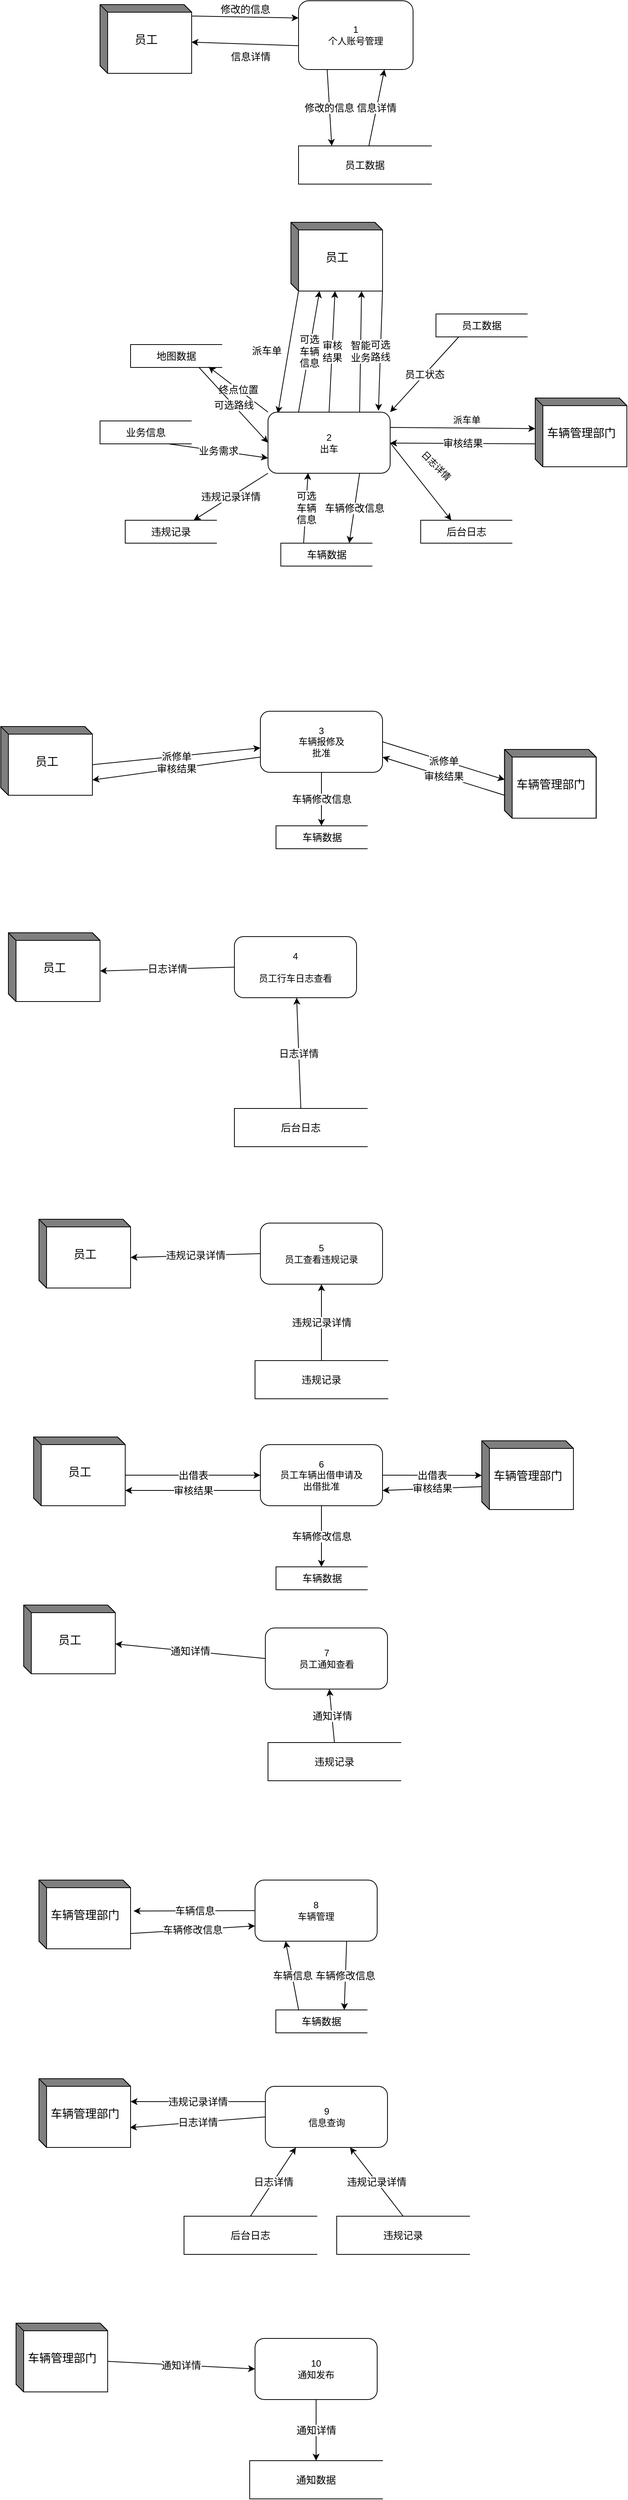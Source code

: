 <mxfile version="15.7.3" type="device"><diagram id="BDQ7U3q2l016TG8IhcM-" name="第 1 页"><mxGraphModel dx="1102" dy="865" grid="1" gridSize="10" guides="1" tooltips="1" connect="1" arrows="1" fold="1" page="1" pageScale="1" pageWidth="827" pageHeight="1169" math="0" shadow="0"><root><mxCell id="0"/><mxCell id="1" parent="0"/><mxCell id="RU7V8b3hVzGG7us6cR9q-1" style="rounded=0;orthogonalLoop=1;jettySize=auto;html=1;exitX=0.04;exitY=0.656;exitDx=0;exitDy=0;exitPerimeter=0;entryX=0.996;entryY=0.677;entryDx=0;entryDy=0;entryPerimeter=0;" parent="1" source="RU7V8b3hVzGG7us6cR9q-6" edge="1"><mxGeometry relative="1" as="geometry"><mxPoint x="499.68" y="314.16" as="targetPoint"/></mxGeometry></mxCell><mxCell id="RU7V8b3hVzGG7us6cR9q-2" value="&lt;font style=&quot;font-size: 13px&quot;&gt;信息详情&lt;/font&gt;" style="edgeLabel;html=1;align=center;verticalAlign=middle;resizable=0;points=[];" parent="RU7V8b3hVzGG7us6cR9q-1" vertex="1" connectable="0"><mxGeometry x="-0.608" y="1" relative="1" as="geometry"><mxPoint x="-41" y="14" as="offset"/></mxGeometry></mxCell><mxCell id="RU7V8b3hVzGG7us6cR9q-5" value="修改的信息" style="edgeStyle=none;rounded=0;orthogonalLoop=1;jettySize=auto;html=1;exitX=0.25;exitY=1;exitDx=0;exitDy=0;fontSize=13;entryX=0;entryY=0.75;entryDx=0;entryDy=0;" parent="1" source="RU7V8b3hVzGG7us6cR9q-6" target="RU7V8b3hVzGG7us6cR9q-66" edge="1"><mxGeometry relative="1" as="geometry"><mxPoint x="800" y="410" as="targetPoint"/></mxGeometry></mxCell><mxCell id="RU7V8b3hVzGG7us6cR9q-6" value="1&lt;br&gt;个人账号管理" style="rounded=1;whiteSpace=wrap;html=1;" parent="1" vertex="1"><mxGeometry x="640" y="260" width="150" height="90" as="geometry"/></mxCell><mxCell id="RU7V8b3hVzGG7us6cR9q-7" value="" style="endArrow=classic;html=1;entryX=0;entryY=0.25;entryDx=0;entryDy=0;exitX=1;exitY=0.25;exitDx=0;exitDy=0;" parent="1" target="RU7V8b3hVzGG7us6cR9q-6" edge="1"><mxGeometry width="50" height="50" relative="1" as="geometry"><mxPoint x="500" y="280" as="sourcePoint"/><mxPoint x="640" y="290" as="targetPoint"/></mxGeometry></mxCell><mxCell id="RU7V8b3hVzGG7us6cR9q-8" value="&lt;span style=&quot;font-size: 13px&quot;&gt;修改的信息&lt;/span&gt;" style="edgeLabel;html=1;align=center;verticalAlign=middle;resizable=0;points=[];" parent="RU7V8b3hVzGG7us6cR9q-7" vertex="1" connectable="0"><mxGeometry x="-0.332" y="-3" relative="1" as="geometry"><mxPoint x="23" y="-13" as="offset"/></mxGeometry></mxCell><mxCell id="RU7V8b3hVzGG7us6cR9q-12" value="信息详情" style="endArrow=classic;html=1;fontSize=13;entryX=0.75;entryY=1;entryDx=0;entryDy=0;" parent="1" source="RU7V8b3hVzGG7us6cR9q-66" target="RU7V8b3hVzGG7us6cR9q-6" edge="1"><mxGeometry width="50" height="50" relative="1" as="geometry"><mxPoint x="840" y="410" as="sourcePoint"/><mxPoint x="900" y="305" as="targetPoint"/></mxGeometry></mxCell><mxCell id="RU7V8b3hVzGG7us6cR9q-23" style="edgeStyle=none;rounded=0;orthogonalLoop=1;jettySize=auto;html=1;exitX=1;exitY=0.5;exitDx=0;exitDy=0;fontSize=13;entryX=0;entryY=0.665;entryDx=0;entryDy=0;entryPerimeter=0;" parent="1" source="RU7V8b3hVzGG7us6cR9q-27" target="RU7V8b3hVzGG7us6cR9q-71" edge="1"><mxGeometry relative="1" as="geometry"><mxPoint x="800.32" y="928.51" as="targetPoint"/></mxGeometry></mxCell><mxCell id="RU7V8b3hVzGG7us6cR9q-24" style="edgeStyle=none;rounded=0;orthogonalLoop=1;jettySize=auto;html=1;fontSize=13;entryX=0.081;entryY=0.019;entryDx=0;entryDy=0;exitX=0;exitY=0;exitDx=10;exitDy=90;exitPerimeter=0;entryPerimeter=0;" parent="1" source="ORQYiXSW5nhRqHViAy2P-2" target="RU7V8b3hVzGG7us6cR9q-27" edge="1"><mxGeometry relative="1" as="geometry"><mxPoint x="633" y="630" as="sourcePoint"/></mxGeometry></mxCell><mxCell id="RU7V8b3hVzGG7us6cR9q-25" value="派车单" style="edgeLabel;html=1;align=center;verticalAlign=middle;resizable=0;points=[];fontSize=13;rotation=0;" parent="RU7V8b3hVzGG7us6cR9q-24" vertex="1" connectable="0"><mxGeometry x="-0.487" y="1" relative="1" as="geometry"><mxPoint x="-36" y="37" as="offset"/></mxGeometry></mxCell><mxCell id="ORQYiXSW5nhRqHViAy2P-7" value="智能&lt;br&gt;业务" style="edgeStyle=none;rounded=0;orthogonalLoop=1;jettySize=auto;html=1;exitX=0.75;exitY=0;exitDx=0;exitDy=0;entryX=0;entryY=0;entryDx=92.5;entryDy=90;entryPerimeter=0;fontSize=13;" parent="1" source="RU7V8b3hVzGG7us6cR9q-27" target="ORQYiXSW5nhRqHViAy2P-2" edge="1"><mxGeometry relative="1" as="geometry"/></mxCell><mxCell id="ORQYiXSW5nhRqHViAy2P-12" value="可选&lt;br&gt;车辆&lt;br&gt;信息" style="edgeStyle=none;rounded=0;orthogonalLoop=1;jettySize=auto;html=1;exitX=0.25;exitY=0;exitDx=0;exitDy=0;entryX=0;entryY=0;entryDx=37.5;entryDy=90;entryPerimeter=0;fontSize=13;" parent="1" source="RU7V8b3hVzGG7us6cR9q-27" target="ORQYiXSW5nhRqHViAy2P-2" edge="1"><mxGeometry relative="1" as="geometry"/></mxCell><mxCell id="ORQYiXSW5nhRqHViAy2P-24" style="edgeStyle=none;rounded=0;orthogonalLoop=1;jettySize=auto;html=1;exitX=1;exitY=0.25;exitDx=0;exitDy=0;entryX=0;entryY=0;entryDx=0;entryDy=40;entryPerimeter=0;fontSize=13;" parent="1" source="RU7V8b3hVzGG7us6cR9q-27" target="ORQYiXSW5nhRqHViAy2P-6" edge="1"><mxGeometry relative="1" as="geometry"/></mxCell><mxCell id="ORQYiXSW5nhRqHViAy2P-31" value="违规记录详情" style="edgeStyle=none;rounded=0;orthogonalLoop=1;jettySize=auto;html=1;exitX=0;exitY=1;exitDx=0;exitDy=0;entryX=0;entryY=0.25;entryDx=0;entryDy=0;fontSize=13;" parent="1" source="RU7V8b3hVzGG7us6cR9q-27" target="ORQYiXSW5nhRqHViAy2P-29" edge="1"><mxGeometry relative="1" as="geometry"/></mxCell><mxCell id="rGWLPuoApYT38VXZP68O-5" value="车辆修改信息" style="edgeStyle=none;rounded=0;orthogonalLoop=1;jettySize=auto;html=1;exitX=0.75;exitY=1;exitDx=0;exitDy=0;entryX=0;entryY=0.25;entryDx=0;entryDy=0;fontSize=13;" parent="1" source="RU7V8b3hVzGG7us6cR9q-27" target="ORQYiXSW5nhRqHViAy2P-10" edge="1"><mxGeometry relative="1" as="geometry"/></mxCell><mxCell id="rGWLPuoApYT38VXZP68O-23" value="审核&lt;br&gt;结果" style="edgeStyle=none;rounded=0;orthogonalLoop=1;jettySize=auto;html=1;exitX=0.5;exitY=0;exitDx=0;exitDy=0;fontSize=13;" parent="1" source="RU7V8b3hVzGG7us6cR9q-27" target="ORQYiXSW5nhRqHViAy2P-2" edge="1"><mxGeometry relative="1" as="geometry"/></mxCell><mxCell id="0ixUpdJK59AWrFwQFUAx-6" value="终点位置" style="edgeStyle=none;rounded=0;orthogonalLoop=1;jettySize=auto;html=1;exitX=0;exitY=0;exitDx=0;exitDy=0;entryX=0.967;entryY=0.146;entryDx=0;entryDy=0;entryPerimeter=0;fontSize=13;" edge="1" parent="1" source="RU7V8b3hVzGG7us6cR9q-27" target="ORQYiXSW5nhRqHViAy2P-13"><mxGeometry relative="1" as="geometry"/></mxCell><mxCell id="RU7V8b3hVzGG7us6cR9q-27" value="2&lt;br&gt;出车" style="rounded=1;whiteSpace=wrap;html=1;" parent="1" vertex="1"><mxGeometry x="600" y="798.51" width="160" height="80" as="geometry"/></mxCell><mxCell id="RU7V8b3hVzGG7us6cR9q-66" value="&lt;span style=&quot;font-size: 13px&quot;&gt;员工数据&lt;br&gt;&lt;/span&gt;" style="shape=partialRectangle;whiteSpace=wrap;html=1;bottom=1;right=1;left=1;top=0;fillColor=none;routingCenterX=-0.5;direction=south;" parent="1" vertex="1"><mxGeometry x="640" y="450" width="174" height="50" as="geometry"/></mxCell><mxCell id="RU7V8b3hVzGG7us6cR9q-71" value="&lt;span style=&quot;font-size: 13px&quot;&gt;后台日志&lt;/span&gt;&lt;span style=&quot;font-size: 13px&quot;&gt;&lt;br&gt;&lt;/span&gt;" style="shape=partialRectangle;whiteSpace=wrap;html=1;bottom=1;right=1;left=1;top=0;fillColor=none;routingCenterX=-0.5;direction=south;" parent="1" vertex="1"><mxGeometry x="800" y="940" width="119.5" height="30" as="geometry"/></mxCell><mxCell id="RU7V8b3hVzGG7us6cR9q-73" value="日志详情" style="text;html=1;resizable=0;autosize=1;align=center;verticalAlign=middle;points=[];fillColor=none;strokeColor=none;rounded=0;rotation=45;" parent="1" vertex="1"><mxGeometry x="790.32" y="858.51" width="60" height="20" as="geometry"/></mxCell><mxCell id="RU7V8b3hVzGG7us6cR9q-74" value="&lt;font style=&quot;font-size: 12px&quot;&gt;派车单&lt;/font&gt;" style="text;html=1;align=center;verticalAlign=middle;resizable=0;points=[];autosize=1;strokeColor=none;fillColor=none;rotation=0;" parent="1" vertex="1"><mxGeometry x="834.75" y="798.51" width="50" height="20" as="geometry"/></mxCell><mxCell id="ORQYiXSW5nhRqHViAy2P-1" value="&lt;font style=&quot;font-size: 15px&quot;&gt;员工&lt;/font&gt;" style="html=1;dashed=0;whitespace=wrap;shape=mxgraph.dfd.externalEntity" parent="1" vertex="1"><mxGeometry x="380" y="265" width="120" height="90" as="geometry"/></mxCell><mxCell id="ORQYiXSW5nhRqHViAy2P-15" value="可选&lt;br&gt;路线" style="edgeStyle=none;rounded=0;orthogonalLoop=1;jettySize=auto;html=1;exitX=1;exitY=1;exitDx=0;exitDy=0;exitPerimeter=0;entryX=0.904;entryY=-0.023;entryDx=0;entryDy=0;entryPerimeter=0;fontSize=13;" parent="1" source="ORQYiXSW5nhRqHViAy2P-2" target="RU7V8b3hVzGG7us6cR9q-27" edge="1"><mxGeometry relative="1" as="geometry"/></mxCell><mxCell id="ORQYiXSW5nhRqHViAy2P-2" value="&lt;font style=&quot;font-size: 15px&quot;&gt;员工&lt;/font&gt;" style="html=1;dashed=0;whitespace=wrap;shape=mxgraph.dfd.externalEntity" parent="1" vertex="1"><mxGeometry x="630" y="550" width="120" height="90" as="geometry"/></mxCell><mxCell id="rGWLPuoApYT38VXZP68O-22" value="审核结果" style="edgeStyle=none;rounded=0;orthogonalLoop=1;jettySize=auto;html=1;exitX=0;exitY=0;exitDx=0;exitDy=60;exitPerimeter=0;fontSize=13;" parent="1" source="ORQYiXSW5nhRqHViAy2P-6" target="RU7V8b3hVzGG7us6cR9q-27" edge="1"><mxGeometry relative="1" as="geometry"/></mxCell><mxCell id="ORQYiXSW5nhRqHViAy2P-6" value="&lt;span style=&quot;font-size: 15px&quot;&gt;车辆管理部门&lt;/span&gt;" style="html=1;dashed=0;whitespace=wrap;shape=mxgraph.dfd.externalEntity" parent="1" vertex="1"><mxGeometry x="950" y="780" width="120" height="90" as="geometry"/></mxCell><mxCell id="ORQYiXSW5nhRqHViAy2P-9" value="业务需求" style="edgeStyle=none;rounded=0;orthogonalLoop=1;jettySize=auto;html=1;exitX=1;exitY=0.25;exitDx=0;exitDy=0;entryX=0;entryY=0.75;entryDx=0;entryDy=0;fontSize=13;" parent="1" source="ORQYiXSW5nhRqHViAy2P-8" target="RU7V8b3hVzGG7us6cR9q-27" edge="1"><mxGeometry relative="1" as="geometry"/></mxCell><mxCell id="ORQYiXSW5nhRqHViAy2P-8" value="&lt;span style=&quot;font-size: 13px&quot;&gt;业务信息&lt;br&gt;&lt;/span&gt;" style="shape=partialRectangle;whiteSpace=wrap;html=1;bottom=1;right=1;left=1;top=0;fillColor=none;routingCenterX=-0.5;direction=south;" parent="1" vertex="1"><mxGeometry x="380.0" y="810" width="119.5" height="30" as="geometry"/></mxCell><mxCell id="ORQYiXSW5nhRqHViAy2P-11" value="可选&lt;br&gt;车辆&lt;br&gt;信息" style="edgeStyle=none;rounded=0;orthogonalLoop=1;jettySize=auto;html=1;exitX=0;exitY=0.75;exitDx=0;exitDy=0;entryX=0.328;entryY=0.994;entryDx=0;entryDy=0;fontSize=13;entryPerimeter=0;" parent="1" source="ORQYiXSW5nhRqHViAy2P-10" target="RU7V8b3hVzGG7us6cR9q-27" edge="1"><mxGeometry relative="1" as="geometry"/></mxCell><mxCell id="ORQYiXSW5nhRqHViAy2P-10" value="&lt;span style=&quot;font-size: 13px&quot;&gt;车辆数据&lt;br&gt;&lt;/span&gt;" style="shape=partialRectangle;whiteSpace=wrap;html=1;bottom=1;right=1;left=1;top=0;fillColor=none;routingCenterX=-0.5;direction=south;" parent="1" vertex="1"><mxGeometry x="616.76" y="970" width="119.5" height="30" as="geometry"/></mxCell><mxCell id="ORQYiXSW5nhRqHViAy2P-14" value="可选路线" style="edgeStyle=none;rounded=0;orthogonalLoop=1;jettySize=auto;html=1;exitX=1;exitY=0.25;exitDx=0;exitDy=0;entryX=0;entryY=0.5;entryDx=0;entryDy=0;fontSize=13;" parent="1" source="ORQYiXSW5nhRqHViAy2P-13" target="RU7V8b3hVzGG7us6cR9q-27" edge="1"><mxGeometry relative="1" as="geometry"/></mxCell><mxCell id="ORQYiXSW5nhRqHViAy2P-13" value="&lt;span style=&quot;font-size: 13px&quot;&gt;地图数据&lt;br&gt;&lt;/span&gt;" style="shape=partialRectangle;whiteSpace=wrap;html=1;bottom=1;right=1;left=1;top=0;fillColor=none;routingCenterX=-0.5;direction=south;" parent="1" vertex="1"><mxGeometry x="420" y="710" width="119.5" height="30" as="geometry"/></mxCell><mxCell id="ORQYiXSW5nhRqHViAy2P-19" value="派修单" style="edgeStyle=none;rounded=0;orthogonalLoop=1;jettySize=auto;html=1;exitX=1;exitY=0.5;exitDx=0;exitDy=0;fontSize=13;" parent="1" source="ORQYiXSW5nhRqHViAy2P-16" edge="1"><mxGeometry relative="1" as="geometry"><mxPoint x="910" y="1279.647" as="targetPoint"/></mxGeometry></mxCell><mxCell id="rGWLPuoApYT38VXZP68O-6" value="车辆修改信息" style="edgeStyle=none;rounded=0;orthogonalLoop=1;jettySize=auto;html=1;exitX=0.5;exitY=1;exitDx=0;exitDy=0;fontSize=13;" parent="1" source="ORQYiXSW5nhRqHViAy2P-16" edge="1"><mxGeometry relative="1" as="geometry"><mxPoint x="670" y="1340" as="targetPoint"/></mxGeometry></mxCell><mxCell id="rGWLPuoApYT38VXZP68O-25" value="审核结果" style="edgeStyle=none;rounded=0;orthogonalLoop=1;jettySize=auto;html=1;exitX=0;exitY=0.75;exitDx=0;exitDy=0;entryX=0;entryY=0;entryDx=120;entryDy=70;entryPerimeter=0;fontSize=13;" parent="1" source="ORQYiXSW5nhRqHViAy2P-16" target="ORQYiXSW5nhRqHViAy2P-17" edge="1"><mxGeometry relative="1" as="geometry"/></mxCell><mxCell id="ORQYiXSW5nhRqHViAy2P-16" value="3&lt;br&gt;车辆报修及&lt;br&gt;批准" style="rounded=1;whiteSpace=wrap;html=1;" parent="1" vertex="1"><mxGeometry x="590" y="1190" width="160" height="80" as="geometry"/></mxCell><mxCell id="ORQYiXSW5nhRqHViAy2P-18" value="派修单" style="edgeStyle=none;rounded=0;orthogonalLoop=1;jettySize=auto;html=1;exitX=0;exitY=0;exitDx=120;exitDy=50;exitPerimeter=0;fontSize=13;" parent="1" source="ORQYiXSW5nhRqHViAy2P-17" target="ORQYiXSW5nhRqHViAy2P-16" edge="1"><mxGeometry relative="1" as="geometry"/></mxCell><mxCell id="ORQYiXSW5nhRqHViAy2P-17" value="&lt;font style=&quot;font-size: 15px&quot;&gt;员工&lt;/font&gt;" style="html=1;dashed=0;whitespace=wrap;shape=mxgraph.dfd.externalEntity" parent="1" vertex="1"><mxGeometry x="250" y="1210" width="120" height="90" as="geometry"/></mxCell><mxCell id="rGWLPuoApYT38VXZP68O-24" value="审核结果" style="edgeStyle=none;rounded=0;orthogonalLoop=1;jettySize=auto;html=1;exitX=0;exitY=0;exitDx=0;exitDy=60;exitPerimeter=0;entryX=1;entryY=0.75;entryDx=0;entryDy=0;fontSize=13;" parent="1" source="ORQYiXSW5nhRqHViAy2P-20" target="ORQYiXSW5nhRqHViAy2P-16" edge="1"><mxGeometry relative="1" as="geometry"/></mxCell><mxCell id="ORQYiXSW5nhRqHViAy2P-20" value="&lt;span style=&quot;font-size: 15px&quot;&gt;车辆管理部门&lt;/span&gt;" style="html=1;dashed=0;whitespace=wrap;shape=mxgraph.dfd.externalEntity" parent="1" vertex="1"><mxGeometry x="909.82" y="1240" width="120" height="90" as="geometry"/></mxCell><mxCell id="ORQYiXSW5nhRqHViAy2P-26" value="日志详情" style="edgeStyle=none;rounded=0;orthogonalLoop=1;jettySize=auto;html=1;exitX=0;exitY=0.5;exitDx=0;exitDy=0;entryX=0;entryY=0;entryDx=120;entryDy=50;entryPerimeter=0;fontSize=13;" parent="1" source="ORQYiXSW5nhRqHViAy2P-21" target="ORQYiXSW5nhRqHViAy2P-22" edge="1"><mxGeometry relative="1" as="geometry"/></mxCell><mxCell id="ORQYiXSW5nhRqHViAy2P-21" value="4&lt;br&gt;&lt;br&gt;员工行车日志查看" style="rounded=1;whiteSpace=wrap;html=1;" parent="1" vertex="1"><mxGeometry x="556" y="1485" width="160" height="80" as="geometry"/></mxCell><mxCell id="ORQYiXSW5nhRqHViAy2P-22" value="&lt;font style=&quot;font-size: 15px&quot;&gt;员工&lt;/font&gt;" style="html=1;dashed=0;whitespace=wrap;shape=mxgraph.dfd.externalEntity" parent="1" vertex="1"><mxGeometry x="260" y="1480" width="120" height="90" as="geometry"/></mxCell><mxCell id="ORQYiXSW5nhRqHViAy2P-25" value="日志详情" style="edgeStyle=none;rounded=0;orthogonalLoop=1;jettySize=auto;html=1;exitX=0;exitY=0.5;exitDx=0;exitDy=0;fontSize=13;" parent="1" source="ORQYiXSW5nhRqHViAy2P-23" target="ORQYiXSW5nhRqHViAy2P-21" edge="1"><mxGeometry relative="1" as="geometry"/></mxCell><mxCell id="ORQYiXSW5nhRqHViAy2P-23" value="&lt;span style=&quot;font-size: 13px&quot;&gt;后台日志&lt;br&gt;&lt;/span&gt;" style="shape=partialRectangle;whiteSpace=wrap;html=1;bottom=1;right=1;left=1;top=0;fillColor=none;routingCenterX=-0.5;direction=south;" parent="1" vertex="1"><mxGeometry x="556" y="1710" width="174" height="50" as="geometry"/></mxCell><mxCell id="ORQYiXSW5nhRqHViAy2P-35" value="违规记录详情" style="edgeStyle=none;rounded=0;orthogonalLoop=1;jettySize=auto;html=1;exitX=0;exitY=0.5;exitDx=0;exitDy=0;entryX=0;entryY=0;entryDx=120;entryDy=50;entryPerimeter=0;fontSize=13;" parent="1" source="ORQYiXSW5nhRqHViAy2P-27" target="ORQYiXSW5nhRqHViAy2P-32" edge="1"><mxGeometry relative="1" as="geometry"/></mxCell><mxCell id="ORQYiXSW5nhRqHViAy2P-27" value="5&lt;br&gt;员工查看违规记录" style="rounded=1;whiteSpace=wrap;html=1;" parent="1" vertex="1"><mxGeometry x="590" y="1860" width="160" height="80" as="geometry"/></mxCell><mxCell id="ORQYiXSW5nhRqHViAy2P-29" value="&lt;span style=&quot;font-size: 13px&quot;&gt;违规记录&lt;br&gt;&lt;/span&gt;" style="shape=partialRectangle;whiteSpace=wrap;html=1;bottom=1;right=1;left=1;top=0;fillColor=none;routingCenterX=-0.5;direction=south;" parent="1" vertex="1"><mxGeometry x="413.0" y="940" width="119.5" height="30" as="geometry"/></mxCell><mxCell id="ORQYiXSW5nhRqHViAy2P-32" value="&lt;font style=&quot;font-size: 15px&quot;&gt;员工&lt;/font&gt;" style="html=1;dashed=0;whitespace=wrap;shape=mxgraph.dfd.externalEntity" parent="1" vertex="1"><mxGeometry x="300" y="1855" width="120" height="90" as="geometry"/></mxCell><mxCell id="ORQYiXSW5nhRqHViAy2P-34" value="违规记录详情" style="edgeStyle=none;rounded=0;orthogonalLoop=1;jettySize=auto;html=1;exitX=0;exitY=0.5;exitDx=0;exitDy=0;fontSize=13;" parent="1" source="ORQYiXSW5nhRqHViAy2P-33" target="ORQYiXSW5nhRqHViAy2P-27" edge="1"><mxGeometry relative="1" as="geometry"/></mxCell><mxCell id="ORQYiXSW5nhRqHViAy2P-33" value="&lt;span style=&quot;font-size: 13px&quot;&gt;违规记录&lt;br&gt;&lt;/span&gt;" style="shape=partialRectangle;whiteSpace=wrap;html=1;bottom=1;right=1;left=1;top=0;fillColor=none;routingCenterX=-0.5;direction=south;" parent="1" vertex="1"><mxGeometry x="583" y="2040" width="174" height="50" as="geometry"/></mxCell><mxCell id="ORQYiXSW5nhRqHViAy2P-40" value="出借表" style="edgeStyle=none;rounded=0;orthogonalLoop=1;jettySize=auto;html=1;exitX=1;exitY=0.5;exitDx=0;exitDy=0;fontSize=13;" parent="1" source="ORQYiXSW5nhRqHViAy2P-36" edge="1"><mxGeometry relative="1" as="geometry"><mxPoint x="880" y="2190.235" as="targetPoint"/></mxGeometry></mxCell><mxCell id="rGWLPuoApYT38VXZP68O-8" value="车辆修改信息" style="edgeStyle=none;rounded=0;orthogonalLoop=1;jettySize=auto;html=1;exitX=0.5;exitY=1;exitDx=0;exitDy=0;fontSize=13;" parent="1" source="ORQYiXSW5nhRqHViAy2P-36" edge="1"><mxGeometry relative="1" as="geometry"><mxPoint x="670" y="2310" as="targetPoint"/></mxGeometry></mxCell><mxCell id="rGWLPuoApYT38VXZP68O-21" value="审核结果" style="edgeStyle=none;rounded=0;orthogonalLoop=1;jettySize=auto;html=1;exitX=0;exitY=0.75;exitDx=0;exitDy=0;entryX=0;entryY=0;entryDx=120;entryDy=70;entryPerimeter=0;fontSize=13;" parent="1" source="ORQYiXSW5nhRqHViAy2P-36" target="ORQYiXSW5nhRqHViAy2P-37" edge="1"><mxGeometry relative="1" as="geometry"/></mxCell><mxCell id="ORQYiXSW5nhRqHViAy2P-36" value="6&lt;br&gt;员工车辆出借申请及&lt;br&gt;出借批准" style="rounded=1;whiteSpace=wrap;html=1;" parent="1" vertex="1"><mxGeometry x="590" y="2150" width="160" height="80" as="geometry"/></mxCell><mxCell id="ORQYiXSW5nhRqHViAy2P-38" value="出借表" style="edgeStyle=none;rounded=0;orthogonalLoop=1;jettySize=auto;html=1;exitX=0;exitY=0;exitDx=120;exitDy=50;exitPerimeter=0;entryX=0;entryY=0.5;entryDx=0;entryDy=0;fontSize=13;" parent="1" source="ORQYiXSW5nhRqHViAy2P-37" target="ORQYiXSW5nhRqHViAy2P-36" edge="1"><mxGeometry relative="1" as="geometry"/></mxCell><mxCell id="ORQYiXSW5nhRqHViAy2P-37" value="&lt;font style=&quot;font-size: 15px&quot;&gt;员工&lt;/font&gt;" style="html=1;dashed=0;whitespace=wrap;shape=mxgraph.dfd.externalEntity" parent="1" vertex="1"><mxGeometry x="293" y="2140" width="120" height="90" as="geometry"/></mxCell><mxCell id="rGWLPuoApYT38VXZP68O-20" value="审核结果" style="edgeStyle=none;rounded=0;orthogonalLoop=1;jettySize=auto;html=1;exitX=0;exitY=0;exitDx=0;exitDy=60;exitPerimeter=0;entryX=1;entryY=0.75;entryDx=0;entryDy=0;fontSize=13;" parent="1" source="ORQYiXSW5nhRqHViAy2P-41" target="ORQYiXSW5nhRqHViAy2P-36" edge="1"><mxGeometry relative="1" as="geometry"/></mxCell><mxCell id="ORQYiXSW5nhRqHViAy2P-41" value="&lt;span style=&quot;font-size: 15px&quot;&gt;车辆管理部门&lt;/span&gt;" style="html=1;dashed=0;whitespace=wrap;shape=mxgraph.dfd.externalEntity" parent="1" vertex="1"><mxGeometry x="880.0" y="2145" width="120" height="90" as="geometry"/></mxCell><mxCell id="ORQYiXSW5nhRqHViAy2P-45" value="通知详情" style="edgeStyle=none;rounded=0;orthogonalLoop=1;jettySize=auto;html=1;exitX=0;exitY=0.5;exitDx=0;exitDy=0;fontSize=13;" parent="1" source="ORQYiXSW5nhRqHViAy2P-42" target="ORQYiXSW5nhRqHViAy2P-43" edge="1"><mxGeometry relative="1" as="geometry"/></mxCell><mxCell id="ORQYiXSW5nhRqHViAy2P-42" value="7&lt;br&gt;员工通知查看" style="rounded=1;whiteSpace=wrap;html=1;" parent="1" vertex="1"><mxGeometry x="596.51" y="2390" width="160" height="80" as="geometry"/></mxCell><mxCell id="ORQYiXSW5nhRqHViAy2P-43" value="&lt;font style=&quot;font-size: 15px&quot;&gt;员工&lt;/font&gt;" style="html=1;dashed=0;whitespace=wrap;shape=mxgraph.dfd.externalEntity" parent="1" vertex="1"><mxGeometry x="280" y="2360" width="120" height="90" as="geometry"/></mxCell><mxCell id="ORQYiXSW5nhRqHViAy2P-47" value="通知详情" style="edgeStyle=none;rounded=0;orthogonalLoop=1;jettySize=auto;html=1;exitX=0;exitY=0.5;exitDx=0;exitDy=0;fontSize=13;" parent="1" source="ORQYiXSW5nhRqHViAy2P-46" target="ORQYiXSW5nhRqHViAy2P-42" edge="1"><mxGeometry relative="1" as="geometry"/></mxCell><mxCell id="ORQYiXSW5nhRqHViAy2P-46" value="&lt;span style=&quot;font-size: 13px&quot;&gt;违规记录&lt;br&gt;&lt;/span&gt;" style="shape=partialRectangle;whiteSpace=wrap;html=1;bottom=1;right=1;left=1;top=0;fillColor=none;routingCenterX=-0.5;direction=south;" parent="1" vertex="1"><mxGeometry x="600" y="2540" width="174" height="50" as="geometry"/></mxCell><mxCell id="rGWLPuoApYT38VXZP68O-12" value="车辆信息" style="edgeStyle=none;rounded=0;orthogonalLoop=1;jettySize=auto;html=1;exitX=0;exitY=0.5;exitDx=0;exitDy=0;entryX=1.033;entryY=0.45;entryDx=0;entryDy=0;entryPerimeter=0;fontSize=13;" parent="1" source="rGWLPuoApYT38VXZP68O-1" target="rGWLPuoApYT38VXZP68O-2" edge="1"><mxGeometry relative="1" as="geometry"/></mxCell><mxCell id="rGWLPuoApYT38VXZP68O-14" value="车辆修改信息&lt;br&gt;" style="edgeStyle=none;rounded=0;orthogonalLoop=1;jettySize=auto;html=1;exitX=0.75;exitY=1;exitDx=0;exitDy=0;entryX=0;entryY=0.25;entryDx=0;entryDy=0;fontSize=13;" parent="1" source="rGWLPuoApYT38VXZP68O-1" target="rGWLPuoApYT38VXZP68O-10" edge="1"><mxGeometry relative="1" as="geometry"/></mxCell><mxCell id="rGWLPuoApYT38VXZP68O-1" value="8&lt;br&gt;车辆管理" style="rounded=1;whiteSpace=wrap;html=1;" parent="1" vertex="1"><mxGeometry x="583" y="2720" width="160" height="80" as="geometry"/></mxCell><mxCell id="rGWLPuoApYT38VXZP68O-13" value="车辆修改信息" style="edgeStyle=none;rounded=0;orthogonalLoop=1;jettySize=auto;html=1;exitX=0;exitY=0;exitDx=120;exitDy=70;exitPerimeter=0;entryX=0;entryY=0.75;entryDx=0;entryDy=0;fontSize=13;" parent="1" source="rGWLPuoApYT38VXZP68O-2" target="rGWLPuoApYT38VXZP68O-1" edge="1"><mxGeometry relative="1" as="geometry"/></mxCell><mxCell id="rGWLPuoApYT38VXZP68O-2" value="&lt;span style=&quot;font-size: 15px&quot;&gt;车辆管理部门&lt;/span&gt;" style="html=1;dashed=0;whitespace=wrap;shape=mxgraph.dfd.externalEntity" parent="1" vertex="1"><mxGeometry x="300.0" y="2720" width="120" height="90" as="geometry"/></mxCell><mxCell id="rGWLPuoApYT38VXZP68O-7" value="&lt;span style=&quot;font-size: 13px&quot;&gt;车辆数据&lt;br&gt;&lt;/span&gt;" style="shape=partialRectangle;whiteSpace=wrap;html=1;bottom=1;right=1;left=1;top=0;fillColor=none;routingCenterX=-0.5;direction=south;" parent="1" vertex="1"><mxGeometry x="610.5" y="1340" width="119.5" height="30" as="geometry"/></mxCell><mxCell id="rGWLPuoApYT38VXZP68O-9" value="&lt;span style=&quot;font-size: 13px&quot;&gt;车辆数据&lt;br&gt;&lt;/span&gt;" style="shape=partialRectangle;whiteSpace=wrap;html=1;bottom=1;right=1;left=1;top=0;fillColor=none;routingCenterX=-0.5;direction=south;" parent="1" vertex="1"><mxGeometry x="610.5" y="2310" width="119.5" height="30" as="geometry"/></mxCell><mxCell id="rGWLPuoApYT38VXZP68O-11" value="车辆信息" style="edgeStyle=none;rounded=0;orthogonalLoop=1;jettySize=auto;html=1;exitX=0;exitY=0.75;exitDx=0;exitDy=0;fontSize=13;entryX=0.25;entryY=1;entryDx=0;entryDy=0;" parent="1" source="rGWLPuoApYT38VXZP68O-10" target="rGWLPuoApYT38VXZP68O-1" edge="1"><mxGeometry relative="1" as="geometry"/></mxCell><mxCell id="rGWLPuoApYT38VXZP68O-10" value="&lt;span style=&quot;font-size: 13px&quot;&gt;车辆数据&lt;br&gt;&lt;/span&gt;" style="shape=partialRectangle;whiteSpace=wrap;html=1;bottom=1;right=1;left=1;top=0;fillColor=none;routingCenterX=-0.5;direction=south;" parent="1" vertex="1"><mxGeometry x="610.25" y="2890" width="119.5" height="30" as="geometry"/></mxCell><mxCell id="rGWLPuoApYT38VXZP68O-30" value="日志详情" style="edgeStyle=none;rounded=0;orthogonalLoop=1;jettySize=auto;html=1;exitX=0;exitY=0.5;exitDx=0;exitDy=0;fontSize=13;entryX=0.992;entryY=0.711;entryDx=0;entryDy=0;entryPerimeter=0;" parent="1" source="rGWLPuoApYT38VXZP68O-26" target="rGWLPuoApYT38VXZP68O-27" edge="1"><mxGeometry relative="1" as="geometry"/></mxCell><mxCell id="rGWLPuoApYT38VXZP68O-33" value="违规记录详情" style="edgeStyle=none;rounded=0;orthogonalLoop=1;jettySize=auto;html=1;exitX=0;exitY=0.25;exitDx=0;exitDy=0;entryX=0;entryY=0;entryDx=120;entryDy=30;entryPerimeter=0;fontSize=13;" parent="1" source="rGWLPuoApYT38VXZP68O-26" target="rGWLPuoApYT38VXZP68O-27" edge="1"><mxGeometry relative="1" as="geometry"/></mxCell><mxCell id="rGWLPuoApYT38VXZP68O-26" value="9&lt;br&gt;信息查询" style="rounded=1;whiteSpace=wrap;html=1;" parent="1" vertex="1"><mxGeometry x="596.51" y="2990" width="160" height="80" as="geometry"/></mxCell><mxCell id="rGWLPuoApYT38VXZP68O-27" value="&lt;span style=&quot;font-size: 15px&quot;&gt;车辆管理部门&lt;/span&gt;" style="html=1;dashed=0;whitespace=wrap;shape=mxgraph.dfd.externalEntity" parent="1" vertex="1"><mxGeometry x="300.0" y="2980" width="120" height="90" as="geometry"/></mxCell><mxCell id="rGWLPuoApYT38VXZP68O-29" value="日志详情" style="edgeStyle=none;rounded=0;orthogonalLoop=1;jettySize=auto;html=1;exitX=0;exitY=0.5;exitDx=0;exitDy=0;entryX=0.25;entryY=1;entryDx=0;entryDy=0;fontSize=13;" parent="1" source="rGWLPuoApYT38VXZP68O-28" target="rGWLPuoApYT38VXZP68O-26" edge="1"><mxGeometry relative="1" as="geometry"/></mxCell><mxCell id="rGWLPuoApYT38VXZP68O-28" value="&lt;span style=&quot;font-size: 13px&quot;&gt;后台日志&lt;br&gt;&lt;/span&gt;" style="shape=partialRectangle;whiteSpace=wrap;html=1;bottom=1;right=1;left=1;top=0;fillColor=none;routingCenterX=-0.5;direction=south;" parent="1" vertex="1"><mxGeometry x="490" y="3160" width="174" height="50" as="geometry"/></mxCell><mxCell id="rGWLPuoApYT38VXZP68O-32" value="违规记录详情" style="edgeStyle=none;rounded=0;orthogonalLoop=1;jettySize=auto;html=1;exitX=0;exitY=0.5;exitDx=0;exitDy=0;fontSize=13;" parent="1" source="rGWLPuoApYT38VXZP68O-31" target="rGWLPuoApYT38VXZP68O-26" edge="1"><mxGeometry relative="1" as="geometry"/></mxCell><mxCell id="rGWLPuoApYT38VXZP68O-31" value="&lt;span style=&quot;font-size: 13px&quot;&gt;违规记录&lt;br&gt;&lt;/span&gt;" style="shape=partialRectangle;whiteSpace=wrap;html=1;bottom=1;right=1;left=1;top=0;fillColor=none;routingCenterX=-0.5;direction=south;" parent="1" vertex="1"><mxGeometry x="690" y="3160" width="174" height="50" as="geometry"/></mxCell><mxCell id="rGWLPuoApYT38VXZP68O-39" value="通知详情" style="edgeStyle=none;rounded=0;orthogonalLoop=1;jettySize=auto;html=1;exitX=0.5;exitY=1;exitDx=0;exitDy=0;fontSize=13;" parent="1" source="rGWLPuoApYT38VXZP68O-34" target="rGWLPuoApYT38VXZP68O-38" edge="1"><mxGeometry relative="1" as="geometry"/></mxCell><mxCell id="rGWLPuoApYT38VXZP68O-34" value="10&lt;br&gt;通知发布" style="rounded=1;whiteSpace=wrap;html=1;" parent="1" vertex="1"><mxGeometry x="583" y="3320" width="160" height="80" as="geometry"/></mxCell><mxCell id="rGWLPuoApYT38VXZP68O-36" value="通知详情" style="edgeStyle=none;rounded=0;orthogonalLoop=1;jettySize=auto;html=1;exitX=0;exitY=0;exitDx=120;exitDy=50;exitPerimeter=0;entryX=0;entryY=0.5;entryDx=0;entryDy=0;fontSize=13;" parent="1" source="rGWLPuoApYT38VXZP68O-35" target="rGWLPuoApYT38VXZP68O-34" edge="1"><mxGeometry relative="1" as="geometry"/></mxCell><mxCell id="rGWLPuoApYT38VXZP68O-35" value="&lt;span style=&quot;font-size: 15px&quot;&gt;车辆管理部门&lt;/span&gt;" style="html=1;dashed=0;whitespace=wrap;shape=mxgraph.dfd.externalEntity" parent="1" vertex="1"><mxGeometry x="270.0" y="3300" width="120" height="90" as="geometry"/></mxCell><mxCell id="rGWLPuoApYT38VXZP68O-38" value="&lt;span style=&quot;font-size: 13px&quot;&gt;通知数据&lt;br&gt;&lt;/span&gt;" style="shape=partialRectangle;whiteSpace=wrap;html=1;bottom=1;right=1;left=1;top=0;fillColor=none;routingCenterX=-0.5;direction=south;" parent="1" vertex="1"><mxGeometry x="576" y="3480" width="174" height="50" as="geometry"/></mxCell><mxCell id="0ixUpdJK59AWrFwQFUAx-3" value="员工状态" style="edgeStyle=none;rounded=0;orthogonalLoop=1;jettySize=auto;html=1;exitX=1;exitY=0.75;exitDx=0;exitDy=0;entryX=1;entryY=0;entryDx=0;entryDy=0;fontSize=13;" edge="1" parent="1" source="0ixUpdJK59AWrFwQFUAx-1" target="RU7V8b3hVzGG7us6cR9q-27"><mxGeometry relative="1" as="geometry"/></mxCell><mxCell id="0ixUpdJK59AWrFwQFUAx-1" value="&lt;span style=&quot;font-size: 13px&quot;&gt;员工数据&lt;br&gt;&lt;/span&gt;" style="shape=partialRectangle;whiteSpace=wrap;html=1;bottom=1;right=1;left=1;top=0;fillColor=none;routingCenterX=-0.5;direction=south;" vertex="1" parent="1"><mxGeometry x="820" y="670" width="119.5" height="30" as="geometry"/></mxCell></root></mxGraphModel></diagram></mxfile>